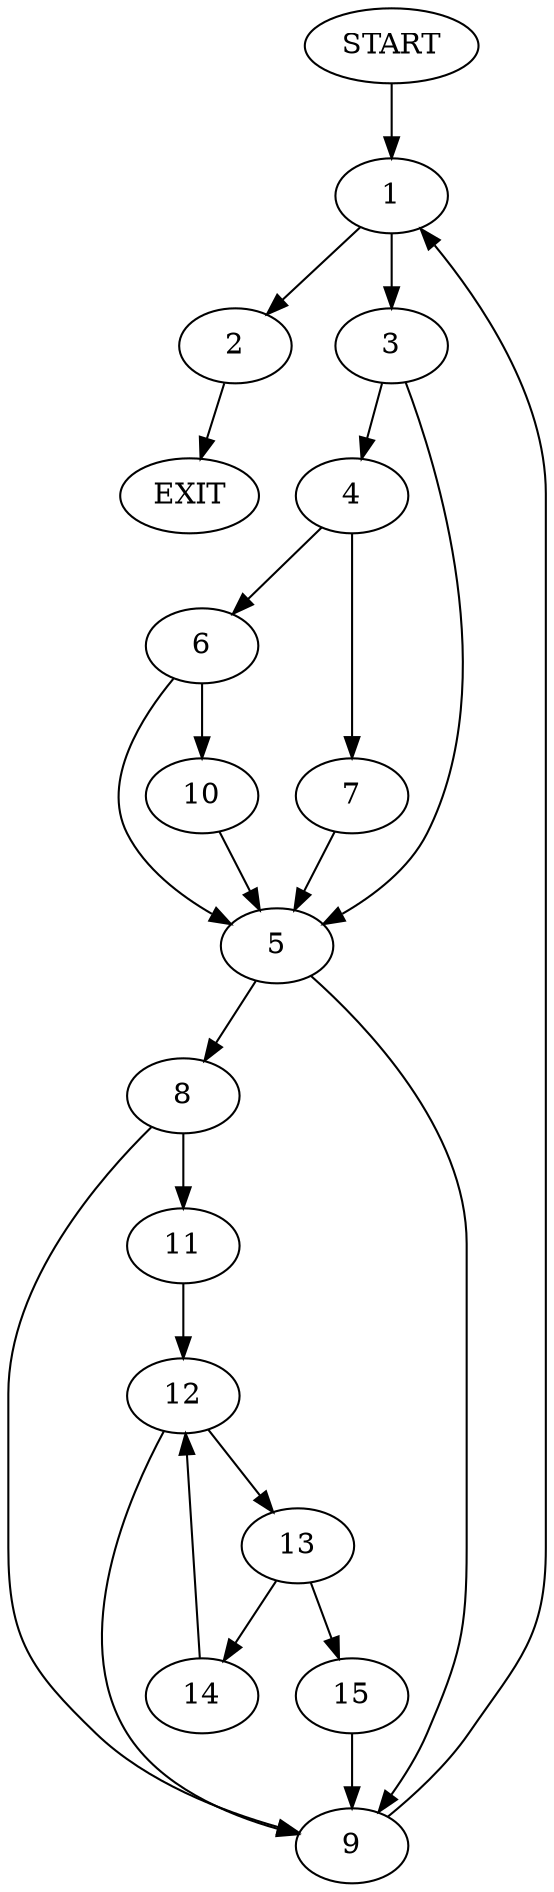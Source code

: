 digraph {
0 [label="START"]
16 [label="EXIT"]
0 -> 1
1 -> 2
1 -> 3
3 -> 4
3 -> 5
2 -> 16
4 -> 6
4 -> 7
5 -> 8
5 -> 9
7 -> 5
6 -> 5
6 -> 10
10 -> 5
8 -> 9
8 -> 11
9 -> 1
11 -> 12
12 -> 9
12 -> 13
13 -> 14
13 -> 15
15 -> 9
14 -> 12
}
